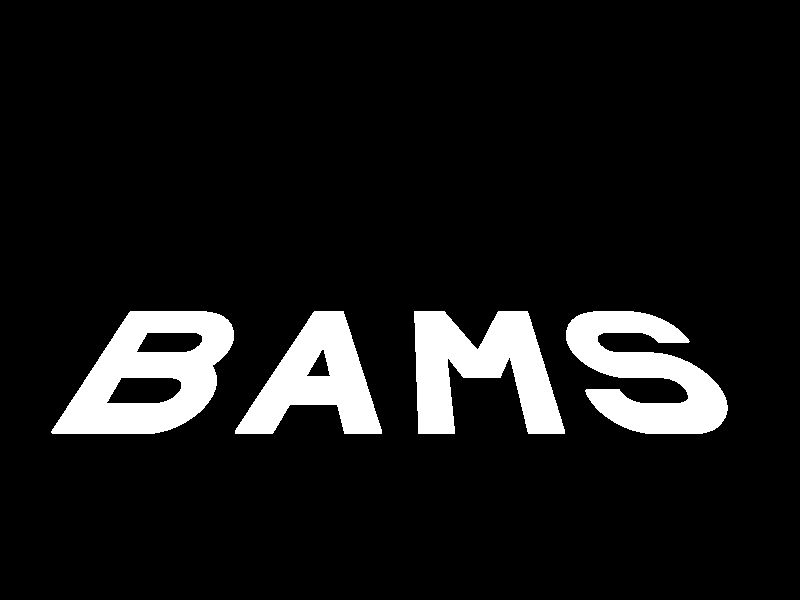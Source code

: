 #include "colors.inc"    
#include "shapes.inc"    
#include "textures.inc"  
#include "stones.inc"
#include "chars.inc"

light_source {<-41, 7, -90> color White}

#declare BAMS = union
   {
   object {char_B translate <0,  0, 0>} 
   object {char_A translate <5,  0, 0>} 
   object {char_M translate <10, 0, 0>} 
   object {char_S translate <15, 0, 0>} 
   translate <2.5, 0, 0>
   translate <-10, -2.5, 0>
   scale <1, 1, .1>
   texture
      {
      pigment {color White}
      finish  {ambient 1}
      }
   }


camera
   {
   location  <0, 0, -15>
   direction <0, 0, .8>
   look_at   <0, 0, 0>
   }

object
   {
   BAMS
   rotate <50, 0, 0>
   translate <0, -2, 0>
   }
